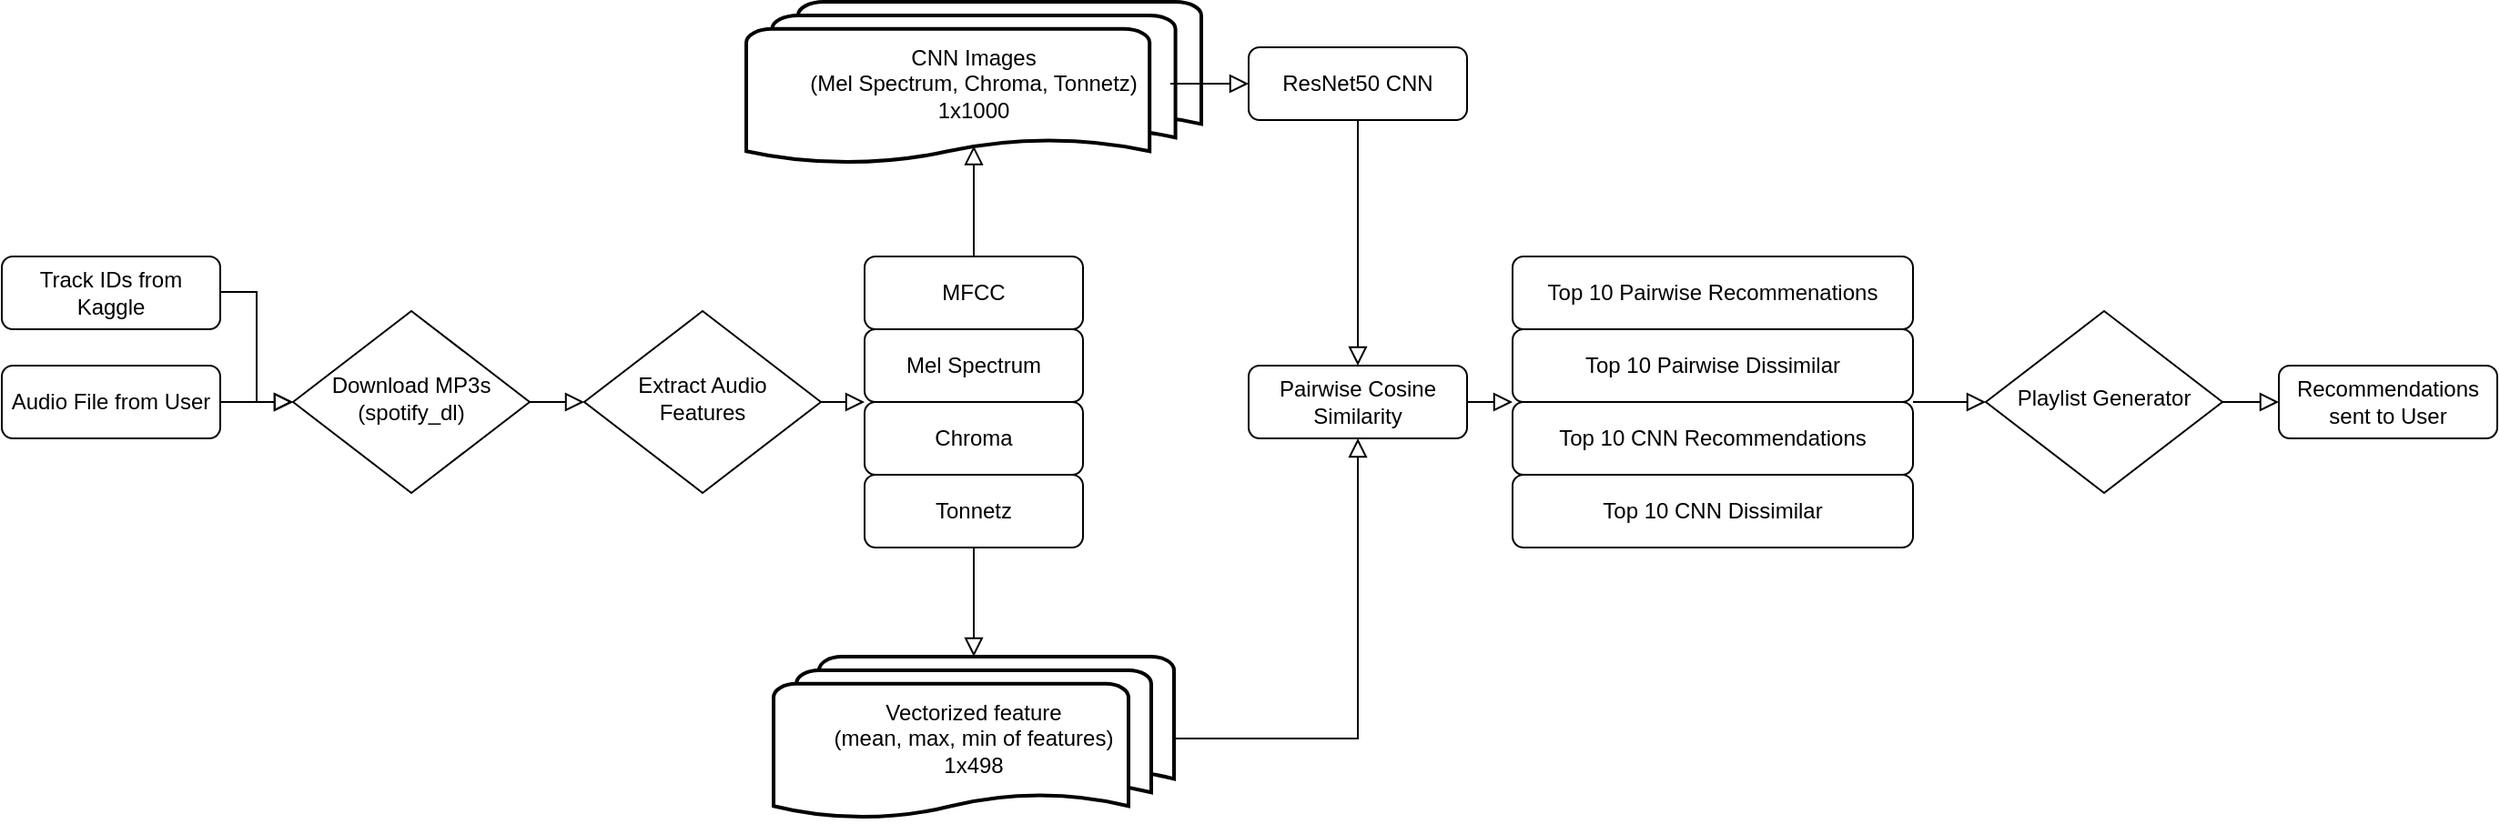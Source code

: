 <mxfile version="21.7.2" type="google">
  <diagram id="C5RBs43oDa-KdzZeNtuy" name="Page-1">
    <mxGraphModel grid="1" page="1" gridSize="10" guides="1" tooltips="1" connect="1" arrows="1" fold="1" pageScale="1" pageWidth="827" pageHeight="1169" math="0" shadow="0">
      <root>
        <mxCell id="WIyWlLk6GJQsqaUBKTNV-0" />
        <mxCell id="WIyWlLk6GJQsqaUBKTNV-1" parent="WIyWlLk6GJQsqaUBKTNV-0" />
        <mxCell id="WIyWlLk6GJQsqaUBKTNV-2" value="" style="rounded=0;html=1;jettySize=auto;orthogonalLoop=1;fontSize=11;endArrow=block;endFill=0;endSize=8;strokeWidth=1;shadow=0;labelBackgroundColor=none;edgeStyle=orthogonalEdgeStyle;" edge="1" parent="WIyWlLk6GJQsqaUBKTNV-1" source="WIyWlLk6GJQsqaUBKTNV-3" target="WIyWlLk6GJQsqaUBKTNV-6">
          <mxGeometry relative="1" as="geometry" />
        </mxCell>
        <mxCell id="WIyWlLk6GJQsqaUBKTNV-3" value="Audio File from User" style="rounded=1;whiteSpace=wrap;html=1;fontSize=12;glass=0;strokeWidth=1;shadow=0;" vertex="1" parent="WIyWlLk6GJQsqaUBKTNV-1">
          <mxGeometry x="-60" y="180" width="120" height="40" as="geometry" />
        </mxCell>
        <mxCell id="WIyWlLk6GJQsqaUBKTNV-4" value="" style="rounded=0;html=1;jettySize=auto;orthogonalLoop=1;fontSize=11;endArrow=block;endFill=0;endSize=8;strokeWidth=1;shadow=0;labelBackgroundColor=none;edgeStyle=orthogonalEdgeStyle;" edge="1" parent="WIyWlLk6GJQsqaUBKTNV-1" source="WIyWlLk6GJQsqaUBKTNV-6" target="WIyWlLk6GJQsqaUBKTNV-10">
          <mxGeometry y="20" relative="1" as="geometry">
            <mxPoint as="offset" />
          </mxGeometry>
        </mxCell>
        <mxCell id="WIyWlLk6GJQsqaUBKTNV-6" value="Download MP3s (spotify_dl)" style="rhombus;whiteSpace=wrap;html=1;shadow=0;fontFamily=Helvetica;fontSize=12;align=center;strokeWidth=1;spacing=6;spacingTop=-4;" vertex="1" parent="WIyWlLk6GJQsqaUBKTNV-1">
          <mxGeometry x="100" y="150" width="130" height="100" as="geometry" />
        </mxCell>
        <mxCell id="WIyWlLk6GJQsqaUBKTNV-7" value="Track IDs from Kaggle" style="rounded=1;whiteSpace=wrap;html=1;fontSize=12;glass=0;strokeWidth=1;shadow=0;" vertex="1" parent="WIyWlLk6GJQsqaUBKTNV-1">
          <mxGeometry x="-60" y="120" width="120" height="40" as="geometry" />
        </mxCell>
        <mxCell id="WIyWlLk6GJQsqaUBKTNV-10" value="Extract Audio Features" style="rhombus;whiteSpace=wrap;html=1;shadow=0;fontFamily=Helvetica;fontSize=12;align=center;strokeWidth=1;spacing=6;spacingTop=-4;" vertex="1" parent="WIyWlLk6GJQsqaUBKTNV-1">
          <mxGeometry x="260" y="150" width="130" height="100" as="geometry" />
        </mxCell>
        <mxCell id="WIyWlLk6GJQsqaUBKTNV-12" value="Mel Spectrum" style="rounded=1;whiteSpace=wrap;html=1;fontSize=12;glass=0;strokeWidth=1;shadow=0;" vertex="1" parent="WIyWlLk6GJQsqaUBKTNV-1">
          <mxGeometry x="414" y="160" width="120" height="40" as="geometry" />
        </mxCell>
        <mxCell id="1j8bGV-t7no6MhL90qJZ-6" value="" style="rounded=0;html=1;jettySize=auto;orthogonalLoop=1;fontSize=11;endArrow=block;endFill=0;endSize=8;strokeWidth=1;shadow=0;labelBackgroundColor=none;edgeStyle=orthogonalEdgeStyle;entryX=0;entryY=0.5;entryDx=0;entryDy=0;" edge="1" parent="WIyWlLk6GJQsqaUBKTNV-1" target="WIyWlLk6GJQsqaUBKTNV-6">
          <mxGeometry relative="1" as="geometry">
            <mxPoint x="60" y="139.5" as="sourcePoint" />
            <mxPoint x="160" y="200" as="targetPoint" />
            <Array as="points">
              <mxPoint x="80" y="140" />
              <mxPoint x="80" y="200" />
            </Array>
          </mxGeometry>
        </mxCell>
        <mxCell id="1j8bGV-t7no6MhL90qJZ-8" value="Chroma" style="rounded=1;whiteSpace=wrap;html=1;fontSize=12;glass=0;strokeWidth=1;shadow=0;" vertex="1" parent="WIyWlLk6GJQsqaUBKTNV-1">
          <mxGeometry x="414" y="200" width="120" height="40" as="geometry" />
        </mxCell>
        <mxCell id="1j8bGV-t7no6MhL90qJZ-10" value="MFCC" style="rounded=1;whiteSpace=wrap;html=1;fontSize=12;glass=0;strokeWidth=1;shadow=0;" vertex="1" parent="WIyWlLk6GJQsqaUBKTNV-1">
          <mxGeometry x="414" y="120" width="120" height="40" as="geometry" />
        </mxCell>
        <mxCell id="1j8bGV-t7no6MhL90qJZ-12" value="Tonnetz" style="rounded=1;whiteSpace=wrap;html=1;fontSize=12;glass=0;strokeWidth=1;shadow=0;" vertex="1" parent="WIyWlLk6GJQsqaUBKTNV-1">
          <mxGeometry x="414" y="240" width="120" height="40" as="geometry" />
        </mxCell>
        <mxCell id="1j8bGV-t7no6MhL90qJZ-13" value="Vectorized feature&lt;br&gt;(mean, max, min of features)&lt;br&gt;1x498" style="strokeWidth=2;html=1;shape=mxgraph.flowchart.multi-document;whiteSpace=wrap;" vertex="1" parent="WIyWlLk6GJQsqaUBKTNV-1">
          <mxGeometry x="364" y="340" width="220" height="90" as="geometry" />
        </mxCell>
        <mxCell id="1j8bGV-t7no6MhL90qJZ-21" value="" style="edgeStyle=orthogonalEdgeStyle;rounded=0;html=1;jettySize=auto;orthogonalLoop=1;fontSize=11;endArrow=block;endFill=0;endSize=8;strokeWidth=1;shadow=0;labelBackgroundColor=none;exitX=0.5;exitY=1;exitDx=0;exitDy=0;entryX=0.5;entryY=0;entryDx=0;entryDy=0;entryPerimeter=0;" edge="1" parent="WIyWlLk6GJQsqaUBKTNV-1" source="1j8bGV-t7no6MhL90qJZ-12" target="1j8bGV-t7no6MhL90qJZ-13">
          <mxGeometry relative="1" as="geometry">
            <mxPoint x="468" y="310" as="sourcePoint" />
            <mxPoint x="474" y="330" as="targetPoint" />
          </mxGeometry>
        </mxCell>
        <mxCell id="1j8bGV-t7no6MhL90qJZ-22" value="&lt;div style=&quot;&quot;&gt;&lt;span style=&quot;background-color: initial;&quot;&gt;CNN Images&lt;/span&gt;&lt;/div&gt;&lt;div style=&quot;&quot;&gt;&lt;span style=&quot;background-color: initial;&quot;&gt;(Mel Spectrum, Chroma, Tonnetz)&lt;br&gt;1x1000&lt;/span&gt;&lt;/div&gt;" style="strokeWidth=2;html=1;shape=mxgraph.flowchart.multi-document;whiteSpace=wrap;align=center;" vertex="1" parent="WIyWlLk6GJQsqaUBKTNV-1">
          <mxGeometry x="349" y="-20" width="250" height="90" as="geometry" />
        </mxCell>
        <mxCell id="1j8bGV-t7no6MhL90qJZ-23" value="" style="edgeStyle=orthogonalEdgeStyle;rounded=0;html=1;jettySize=auto;orthogonalLoop=1;fontSize=11;endArrow=block;endFill=0;endSize=8;strokeWidth=1;shadow=0;labelBackgroundColor=none;exitX=0.5;exitY=0;exitDx=0;exitDy=0;entryX=0.5;entryY=0.88;entryDx=0;entryDy=0;entryPerimeter=0;" edge="1" parent="WIyWlLk6GJQsqaUBKTNV-1" source="1j8bGV-t7no6MhL90qJZ-10">
          <mxGeometry relative="1" as="geometry">
            <mxPoint x="464" y="-80" as="sourcePoint" />
            <mxPoint x="474" y="59.2" as="targetPoint" />
          </mxGeometry>
        </mxCell>
        <mxCell id="1j8bGV-t7no6MhL90qJZ-24" value="" style="edgeStyle=orthogonalEdgeStyle;rounded=0;html=1;jettySize=auto;orthogonalLoop=1;fontSize=11;endArrow=block;endFill=0;endSize=8;strokeWidth=1;shadow=0;labelBackgroundColor=none;exitX=0.932;exitY=0.5;exitDx=0;exitDy=0;exitPerimeter=0;entryX=0;entryY=0.5;entryDx=0;entryDy=0;" edge="1" parent="WIyWlLk6GJQsqaUBKTNV-1" source="1j8bGV-t7no6MhL90qJZ-22" target="1j8bGV-t7no6MhL90qJZ-26">
          <mxGeometry relative="1" as="geometry">
            <mxPoint x="586.5" y="9.97" as="sourcePoint" />
            <mxPoint x="620" y="30" as="targetPoint" />
            <Array as="points">
              <mxPoint x="600" y="25" />
              <mxPoint x="600" y="25" />
            </Array>
          </mxGeometry>
        </mxCell>
        <mxCell id="1j8bGV-t7no6MhL90qJZ-25" value="" style="edgeStyle=orthogonalEdgeStyle;rounded=0;html=1;jettySize=auto;orthogonalLoop=1;fontSize=11;endArrow=block;endFill=0;endSize=8;strokeWidth=1;shadow=0;labelBackgroundColor=none;entryX=0.5;entryY=1;entryDx=0;entryDy=0;exitX=1;exitY=0.5;exitDx=0;exitDy=0;exitPerimeter=0;" edge="1" parent="WIyWlLk6GJQsqaUBKTNV-1" source="1j8bGV-t7no6MhL90qJZ-13" target="1j8bGV-t7no6MhL90qJZ-28">
          <mxGeometry relative="1" as="geometry">
            <mxPoint x="640" y="380" as="sourcePoint" />
            <mxPoint x="689" y="220" as="targetPoint" />
          </mxGeometry>
        </mxCell>
        <mxCell id="1j8bGV-t7no6MhL90qJZ-26" value="ResNet50 CNN" style="rounded=1;whiteSpace=wrap;html=1;fontSize=12;glass=0;strokeWidth=1;shadow=0;" vertex="1" parent="WIyWlLk6GJQsqaUBKTNV-1">
          <mxGeometry x="625" y="5" width="120" height="40" as="geometry" />
        </mxCell>
        <mxCell id="1j8bGV-t7no6MhL90qJZ-28" value="Pairwise Cosine Similarity" style="rounded=1;whiteSpace=wrap;html=1;fontSize=12;glass=0;strokeWidth=1;shadow=0;" vertex="1" parent="WIyWlLk6GJQsqaUBKTNV-1">
          <mxGeometry x="625" y="180" width="120" height="40" as="geometry" />
        </mxCell>
        <mxCell id="1j8bGV-t7no6MhL90qJZ-29" value="" style="edgeStyle=orthogonalEdgeStyle;rounded=0;html=1;jettySize=auto;orthogonalLoop=1;fontSize=11;endArrow=block;endFill=0;endSize=8;strokeWidth=1;shadow=0;labelBackgroundColor=none;entryX=0.5;entryY=0;entryDx=0;entryDy=0;exitX=0.5;exitY=1;exitDx=0;exitDy=0;" edge="1" parent="WIyWlLk6GJQsqaUBKTNV-1" source="1j8bGV-t7no6MhL90qJZ-26" target="1j8bGV-t7no6MhL90qJZ-28">
          <mxGeometry relative="1" as="geometry">
            <mxPoint x="689" y="30" as="sourcePoint" />
            <mxPoint x="689" y="180" as="targetPoint" />
            <Array as="points" />
          </mxGeometry>
        </mxCell>
        <mxCell id="1j8bGV-t7no6MhL90qJZ-31" value="Top 10 Pairwise Dissimilar" style="rounded=1;whiteSpace=wrap;html=1;fontSize=12;glass=0;strokeWidth=1;shadow=0;" vertex="1" parent="WIyWlLk6GJQsqaUBKTNV-1">
          <mxGeometry x="770" y="160" width="220" height="40" as="geometry" />
        </mxCell>
        <mxCell id="1j8bGV-t7no6MhL90qJZ-32" value="Top 10 CNN Recommendations" style="rounded=1;whiteSpace=wrap;html=1;fontSize=12;glass=0;strokeWidth=1;shadow=0;" vertex="1" parent="WIyWlLk6GJQsqaUBKTNV-1">
          <mxGeometry x="770" y="200" width="220" height="40" as="geometry" />
        </mxCell>
        <mxCell id="1j8bGV-t7no6MhL90qJZ-33" value="Top 10 Pairwise Recommenations" style="rounded=1;whiteSpace=wrap;html=1;fontSize=12;glass=0;strokeWidth=1;shadow=0;" vertex="1" parent="WIyWlLk6GJQsqaUBKTNV-1">
          <mxGeometry x="770" y="120" width="220" height="40" as="geometry" />
        </mxCell>
        <mxCell id="1j8bGV-t7no6MhL90qJZ-34" value="Top 10 CNN Dissimilar" style="rounded=1;whiteSpace=wrap;html=1;fontSize=12;glass=0;strokeWidth=1;shadow=0;" vertex="1" parent="WIyWlLk6GJQsqaUBKTNV-1">
          <mxGeometry x="770" y="240" width="220" height="40" as="geometry" />
        </mxCell>
        <mxCell id="1j8bGV-t7no6MhL90qJZ-35" value="" style="rounded=0;html=1;jettySize=auto;orthogonalLoop=1;fontSize=11;endArrow=block;endFill=0;endSize=8;strokeWidth=1;shadow=0;labelBackgroundColor=none;edgeStyle=orthogonalEdgeStyle;entryX=0;entryY=0;entryDx=0;entryDy=0;exitX=1;exitY=0.5;exitDx=0;exitDy=0;" edge="1" parent="WIyWlLk6GJQsqaUBKTNV-1" source="WIyWlLk6GJQsqaUBKTNV-10" target="1j8bGV-t7no6MhL90qJZ-8">
          <mxGeometry relative="1" as="geometry">
            <mxPoint x="421" y="200" as="sourcePoint" />
            <mxPoint x="455" y="200" as="targetPoint" />
          </mxGeometry>
        </mxCell>
        <mxCell id="1j8bGV-t7no6MhL90qJZ-42" value="" style="rounded=0;html=1;jettySize=auto;orthogonalLoop=1;fontSize=11;endArrow=block;endFill=0;endSize=8;strokeWidth=1;shadow=0;labelBackgroundColor=none;edgeStyle=orthogonalEdgeStyle;entryX=0;entryY=0.5;entryDx=0;entryDy=0;exitX=1;exitY=0;exitDx=0;exitDy=0;" edge="1" parent="WIyWlLk6GJQsqaUBKTNV-1" source="1j8bGV-t7no6MhL90qJZ-32" target="1j8bGV-t7no6MhL90qJZ-43">
          <mxGeometry relative="1" as="geometry">
            <mxPoint x="1000" y="200" as="sourcePoint" />
            <mxPoint x="1052" y="200" as="targetPoint" />
            <Array as="points">
              <mxPoint x="1010" y="200" />
              <mxPoint x="1010" y="200" />
            </Array>
          </mxGeometry>
        </mxCell>
        <mxCell id="1j8bGV-t7no6MhL90qJZ-43" value="Playlist Generator" style="rhombus;whiteSpace=wrap;html=1;shadow=0;fontFamily=Helvetica;fontSize=12;align=center;strokeWidth=1;spacing=6;spacingTop=-4;" vertex="1" parent="WIyWlLk6GJQsqaUBKTNV-1">
          <mxGeometry x="1030" y="150" width="130" height="100" as="geometry" />
        </mxCell>
        <mxCell id="1j8bGV-t7no6MhL90qJZ-45" value="Recommendations sent to User" style="rounded=1;whiteSpace=wrap;html=1;fontSize=12;glass=0;strokeWidth=1;shadow=0;" vertex="1" parent="WIyWlLk6GJQsqaUBKTNV-1">
          <mxGeometry x="1191" y="180" width="120" height="40" as="geometry" />
        </mxCell>
        <mxCell id="1j8bGV-t7no6MhL90qJZ-46" value="" style="rounded=0;html=1;jettySize=auto;orthogonalLoop=1;fontSize=11;endArrow=block;endFill=0;endSize=8;strokeWidth=1;shadow=0;labelBackgroundColor=none;edgeStyle=orthogonalEdgeStyle;entryX=0;entryY=0.5;entryDx=0;entryDy=0;exitX=1;exitY=0.5;exitDx=0;exitDy=0;" edge="1" parent="WIyWlLk6GJQsqaUBKTNV-1" source="1j8bGV-t7no6MhL90qJZ-43" target="1j8bGV-t7no6MhL90qJZ-45">
          <mxGeometry relative="1" as="geometry">
            <mxPoint x="1180" y="200" as="sourcePoint" />
            <mxPoint x="1220" y="200" as="targetPoint" />
            <Array as="points" />
          </mxGeometry>
        </mxCell>
        <mxCell id="1j8bGV-t7no6MhL90qJZ-48" value="" style="rounded=0;html=1;jettySize=auto;orthogonalLoop=1;fontSize=11;endArrow=block;endFill=0;endSize=8;strokeWidth=1;shadow=0;labelBackgroundColor=none;edgeStyle=orthogonalEdgeStyle;exitX=1;exitY=0.5;exitDx=0;exitDy=0;entryX=0;entryY=0;entryDx=0;entryDy=0;" edge="1" parent="WIyWlLk6GJQsqaUBKTNV-1" source="1j8bGV-t7no6MhL90qJZ-28" target="1j8bGV-t7no6MhL90qJZ-32">
          <mxGeometry relative="1" as="geometry">
            <mxPoint x="745" y="290" as="sourcePoint" />
            <mxPoint x="770" y="200" as="targetPoint" />
          </mxGeometry>
        </mxCell>
      </root>
    </mxGraphModel>
  </diagram>
</mxfile>
